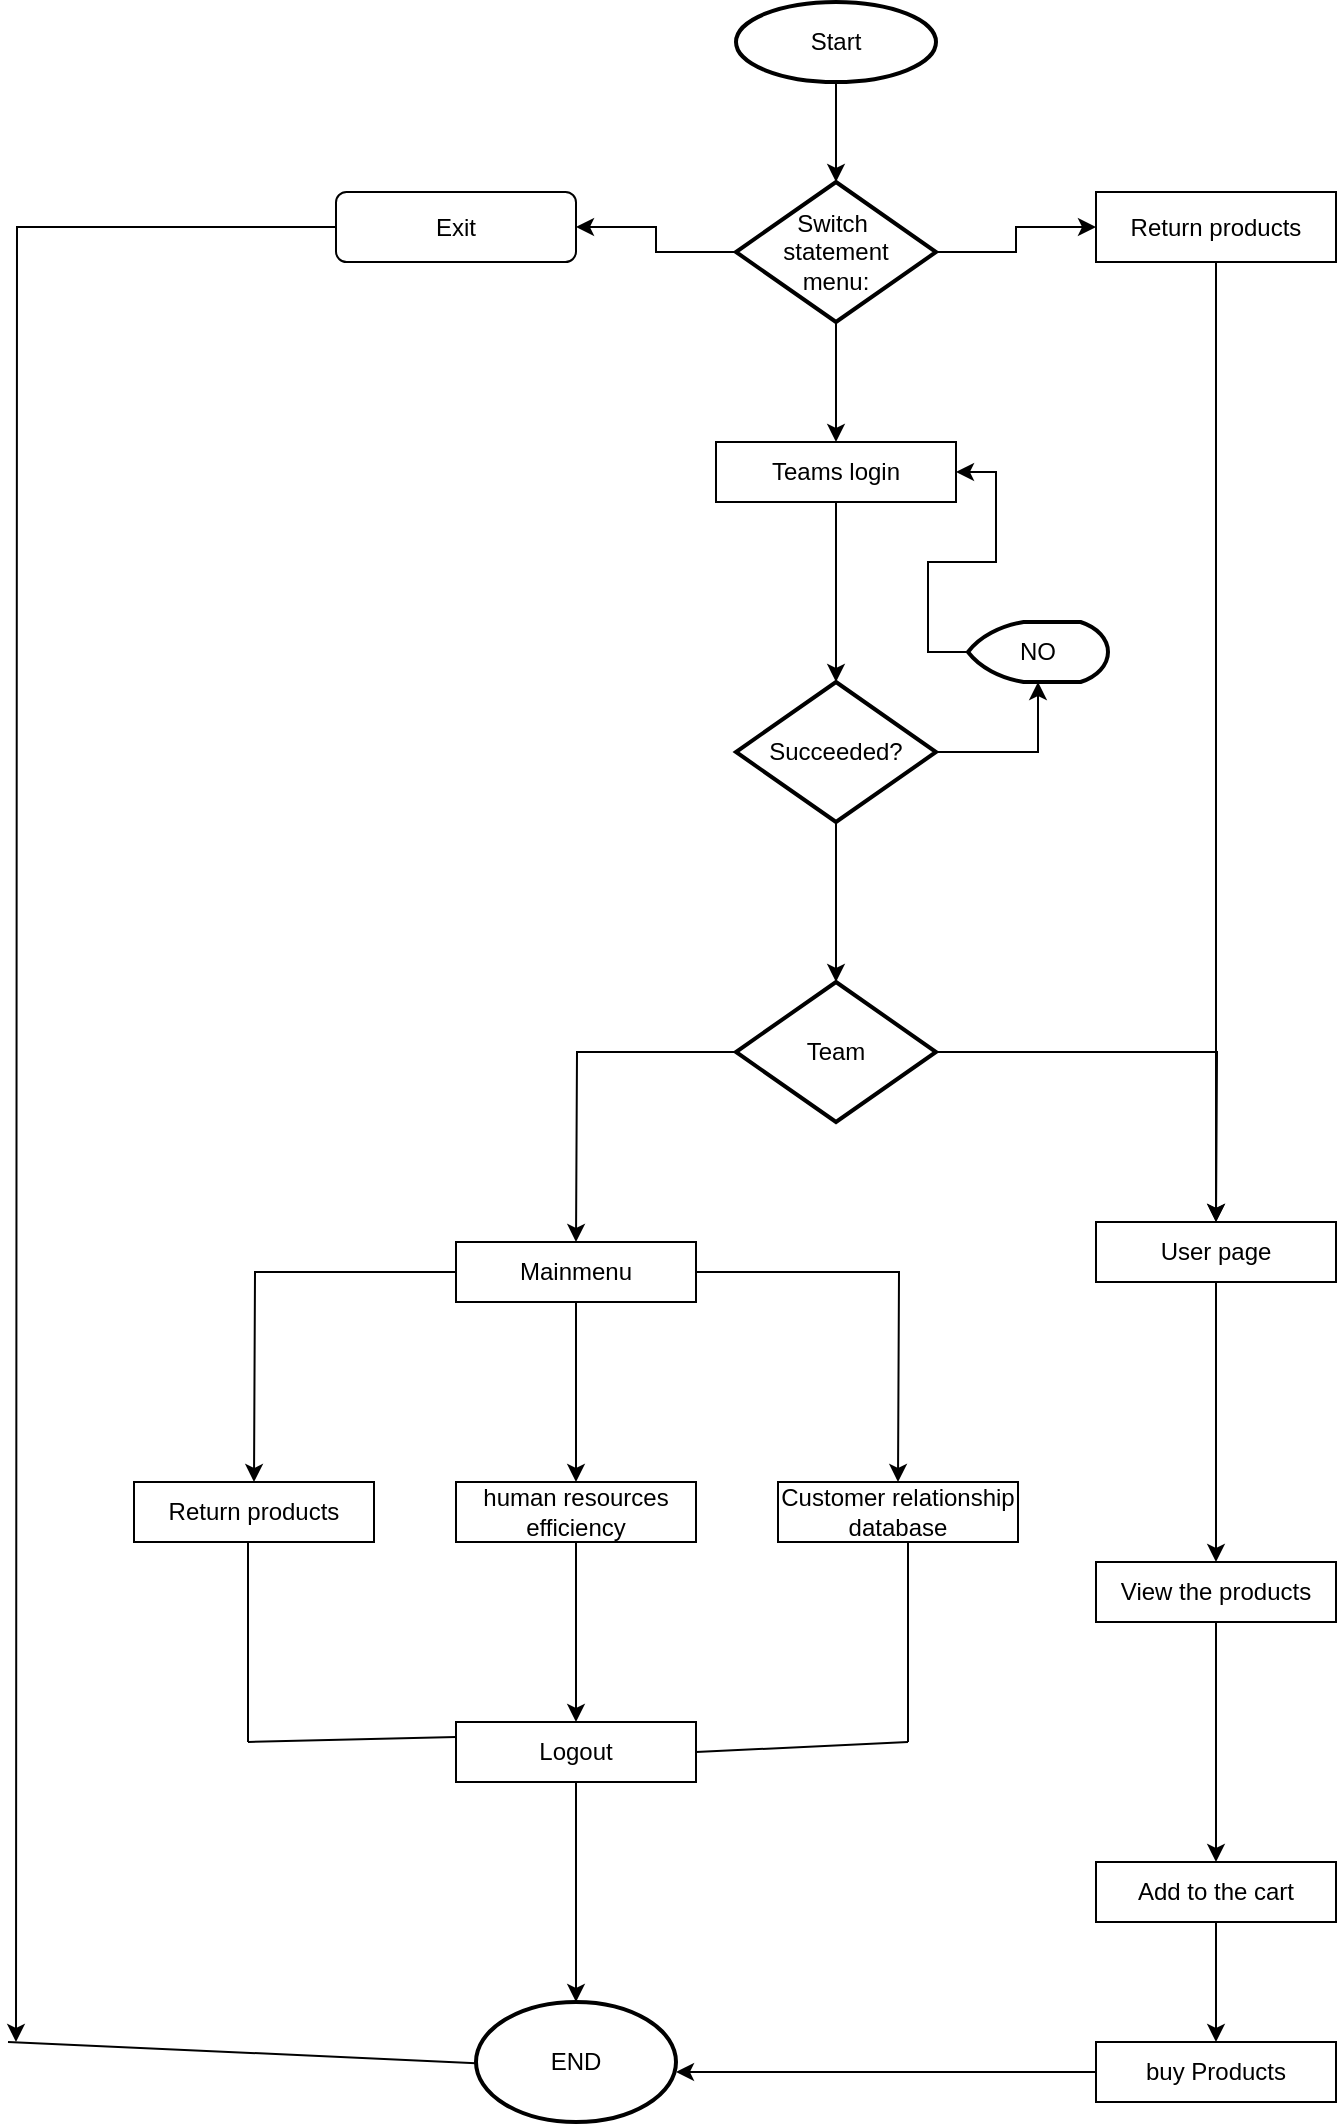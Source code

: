 <mxfile version="14.5.1" type="device"><diagram id="C5RBs43oDa-KdzZeNtuy" name="Page-1"><mxGraphModel dx="852" dy="504" grid="1" gridSize="10" guides="1" tooltips="1" connect="1" arrows="1" fold="1" page="1" pageScale="1" pageWidth="827" pageHeight="1169" math="0" shadow="0"><root><mxCell id="WIyWlLk6GJQsqaUBKTNV-0"/><mxCell id="WIyWlLk6GJQsqaUBKTNV-1" parent="WIyWlLk6GJQsqaUBKTNV-0"/><mxCell id="RROpxBruUC46_PVqsh_s-2" value="" style="edgeStyle=orthogonalEdgeStyle;rounded=0;orthogonalLoop=1;jettySize=auto;html=1;" parent="WIyWlLk6GJQsqaUBKTNV-1" source="RROpxBruUC46_PVqsh_s-0" edge="1"><mxGeometry relative="1" as="geometry"><mxPoint x="494" y="110" as="targetPoint"/></mxGeometry></mxCell><mxCell id="RROpxBruUC46_PVqsh_s-0" value="Start" style="strokeWidth=2;html=1;shape=mxgraph.flowchart.start_1;whiteSpace=wrap;" parent="WIyWlLk6GJQsqaUBKTNV-1" vertex="1"><mxGeometry x="444" y="20" width="100" height="40" as="geometry"/></mxCell><mxCell id="RROpxBruUC46_PVqsh_s-6" value="" style="edgeStyle=orthogonalEdgeStyle;rounded=0;orthogonalLoop=1;jettySize=auto;html=1;" parent="WIyWlLk6GJQsqaUBKTNV-1" source="RROpxBruUC46_PVqsh_s-3" edge="1"><mxGeometry relative="1" as="geometry"><mxPoint x="494" y="240" as="targetPoint"/></mxGeometry></mxCell><mxCell id="RROpxBruUC46_PVqsh_s-13" value="" style="edgeStyle=orthogonalEdgeStyle;rounded=0;orthogonalLoop=1;jettySize=auto;html=1;entryX=1;entryY=0.5;entryDx=0;entryDy=0;" parent="WIyWlLk6GJQsqaUBKTNV-1" source="RROpxBruUC46_PVqsh_s-3" target="RROpxBruUC46_PVqsh_s-14" edge="1"><mxGeometry relative="1" as="geometry"><mxPoint x="364" y="210" as="targetPoint"/></mxGeometry></mxCell><mxCell id="RROpxBruUC46_PVqsh_s-16" value="" style="edgeStyle=orthogonalEdgeStyle;rounded=0;orthogonalLoop=1;jettySize=auto;html=1;entryX=0;entryY=0.5;entryDx=0;entryDy=0;" parent="WIyWlLk6GJQsqaUBKTNV-1" source="RROpxBruUC46_PVqsh_s-3" target="RROpxBruUC46_PVqsh_s-17" edge="1"><mxGeometry relative="1" as="geometry"><mxPoint x="624" y="210" as="targetPoint"/></mxGeometry></mxCell><mxCell id="RROpxBruUC46_PVqsh_s-3" value="Switch&amp;nbsp;&lt;br&gt;statement&lt;br&gt;menu:" style="strokeWidth=2;html=1;shape=mxgraph.flowchart.decision;whiteSpace=wrap;" parent="WIyWlLk6GJQsqaUBKTNV-1" vertex="1"><mxGeometry x="444" y="110" width="100" height="70" as="geometry"/></mxCell><mxCell id="RROpxBruUC46_PVqsh_s-8" value="" style="edgeStyle=orthogonalEdgeStyle;rounded=0;orthogonalLoop=1;jettySize=auto;html=1;" parent="WIyWlLk6GJQsqaUBKTNV-1" source="RROpxBruUC46_PVqsh_s-4" edge="1"><mxGeometry relative="1" as="geometry"><mxPoint x="494" y="360" as="targetPoint"/></mxGeometry></mxCell><mxCell id="RROpxBruUC46_PVqsh_s-4" value="Teams login" style="rounded=0;whiteSpace=wrap;html=1;" parent="WIyWlLk6GJQsqaUBKTNV-1" vertex="1"><mxGeometry x="434" y="240" width="120" height="30" as="geometry"/></mxCell><mxCell id="RROpxBruUC46_PVqsh_s-11" value="" style="edgeStyle=orthogonalEdgeStyle;rounded=0;orthogonalLoop=1;jettySize=auto;html=1;" parent="WIyWlLk6GJQsqaUBKTNV-1" source="RROpxBruUC46_PVqsh_s-9" edge="1"><mxGeometry relative="1" as="geometry"><mxPoint x="494" y="510" as="targetPoint"/></mxGeometry></mxCell><mxCell id="RROpxBruUC46_PVqsh_s-48" style="edgeStyle=orthogonalEdgeStyle;rounded=0;orthogonalLoop=1;jettySize=auto;html=1;entryX=0.5;entryY=1;entryDx=0;entryDy=0;entryPerimeter=0;" parent="WIyWlLk6GJQsqaUBKTNV-1" source="RROpxBruUC46_PVqsh_s-9" target="RROpxBruUC46_PVqsh_s-47" edge="1"><mxGeometry relative="1" as="geometry"/></mxCell><mxCell id="RROpxBruUC46_PVqsh_s-9" value="Succeeded?" style="strokeWidth=2;html=1;shape=mxgraph.flowchart.decision;whiteSpace=wrap;" parent="WIyWlLk6GJQsqaUBKTNV-1" vertex="1"><mxGeometry x="444" y="360" width="100" height="70" as="geometry"/></mxCell><mxCell id="RROpxBruUC46_PVqsh_s-28" value="" style="edgeStyle=orthogonalEdgeStyle;rounded=0;orthogonalLoop=1;jettySize=auto;html=1;" parent="WIyWlLk6GJQsqaUBKTNV-1" source="RROpxBruUC46_PVqsh_s-10" edge="1"><mxGeometry relative="1" as="geometry"><mxPoint x="364" y="640" as="targetPoint"/></mxGeometry></mxCell><mxCell id="RROpxBruUC46_PVqsh_s-50" style="edgeStyle=orthogonalEdgeStyle;rounded=0;orthogonalLoop=1;jettySize=auto;html=1;" parent="WIyWlLk6GJQsqaUBKTNV-1" source="RROpxBruUC46_PVqsh_s-10" edge="1"><mxGeometry relative="1" as="geometry"><mxPoint x="684" y="630" as="targetPoint"/></mxGeometry></mxCell><mxCell id="RROpxBruUC46_PVqsh_s-10" value="Team" style="strokeWidth=2;html=1;shape=mxgraph.flowchart.decision;whiteSpace=wrap;" parent="WIyWlLk6GJQsqaUBKTNV-1" vertex="1"><mxGeometry x="444" y="510" width="100" height="70" as="geometry"/></mxCell><mxCell id="RROpxBruUC46_PVqsh_s-51" style="edgeStyle=orthogonalEdgeStyle;rounded=0;orthogonalLoop=1;jettySize=auto;html=1;" parent="WIyWlLk6GJQsqaUBKTNV-1" source="RROpxBruUC46_PVqsh_s-14" edge="1"><mxGeometry relative="1" as="geometry"><mxPoint x="84" y="1040" as="targetPoint"/></mxGeometry></mxCell><mxCell id="RROpxBruUC46_PVqsh_s-14" value="Exit" style="rounded=1;whiteSpace=wrap;html=1;" parent="WIyWlLk6GJQsqaUBKTNV-1" vertex="1"><mxGeometry x="244" y="115" width="120" height="35" as="geometry"/></mxCell><mxCell id="RROpxBruUC46_PVqsh_s-19" value="" style="edgeStyle=orthogonalEdgeStyle;rounded=0;orthogonalLoop=1;jettySize=auto;html=1;" parent="WIyWlLk6GJQsqaUBKTNV-1" source="RROpxBruUC46_PVqsh_s-17" edge="1"><mxGeometry relative="1" as="geometry"><mxPoint x="684" y="630" as="targetPoint"/></mxGeometry></mxCell><mxCell id="RROpxBruUC46_PVqsh_s-17" value="Return products" style="rounded=0;whiteSpace=wrap;html=1;" parent="WIyWlLk6GJQsqaUBKTNV-1" vertex="1"><mxGeometry x="624" y="115" width="120" height="35" as="geometry"/></mxCell><mxCell id="RROpxBruUC46_PVqsh_s-22" value="" style="edgeStyle=orthogonalEdgeStyle;rounded=0;orthogonalLoop=1;jettySize=auto;html=1;" parent="WIyWlLk6GJQsqaUBKTNV-1" source="RROpxBruUC46_PVqsh_s-20" edge="1"><mxGeometry relative="1" as="geometry"><mxPoint x="684" y="800" as="targetPoint"/></mxGeometry></mxCell><mxCell id="RROpxBruUC46_PVqsh_s-20" value="User page" style="rounded=0;whiteSpace=wrap;html=1;" parent="WIyWlLk6GJQsqaUBKTNV-1" vertex="1"><mxGeometry x="624" y="630" width="120" height="30" as="geometry"/></mxCell><mxCell id="RROpxBruUC46_PVqsh_s-24" value="" style="edgeStyle=orthogonalEdgeStyle;rounded=0;orthogonalLoop=1;jettySize=auto;html=1;" parent="WIyWlLk6GJQsqaUBKTNV-1" source="RROpxBruUC46_PVqsh_s-21" edge="1"><mxGeometry relative="1" as="geometry"><mxPoint x="684" y="950" as="targetPoint"/></mxGeometry></mxCell><mxCell id="RROpxBruUC46_PVqsh_s-21" value="View the products" style="rounded=0;whiteSpace=wrap;html=1;" parent="WIyWlLk6GJQsqaUBKTNV-1" vertex="1"><mxGeometry x="624" y="800" width="120" height="30" as="geometry"/></mxCell><mxCell id="RROpxBruUC46_PVqsh_s-26" value="" style="edgeStyle=orthogonalEdgeStyle;rounded=0;orthogonalLoop=1;jettySize=auto;html=1;" parent="WIyWlLk6GJQsqaUBKTNV-1" source="RROpxBruUC46_PVqsh_s-23" edge="1"><mxGeometry relative="1" as="geometry"><mxPoint x="684" y="1040" as="targetPoint"/></mxGeometry></mxCell><mxCell id="RROpxBruUC46_PVqsh_s-23" value="Add to the cart" style="rounded=0;whiteSpace=wrap;html=1;" parent="WIyWlLk6GJQsqaUBKTNV-1" vertex="1"><mxGeometry x="624" y="950" width="120" height="30" as="geometry"/></mxCell><mxCell id="RROpxBruUC46_PVqsh_s-42" value="" style="edgeStyle=orthogonalEdgeStyle;rounded=0;orthogonalLoop=1;jettySize=auto;html=1;" parent="WIyWlLk6GJQsqaUBKTNV-1" source="RROpxBruUC46_PVqsh_s-25" edge="1"><mxGeometry relative="1" as="geometry"><mxPoint x="414" y="1055" as="targetPoint"/></mxGeometry></mxCell><mxCell id="RROpxBruUC46_PVqsh_s-25" value="buy Products" style="rounded=0;whiteSpace=wrap;html=1;" parent="WIyWlLk6GJQsqaUBKTNV-1" vertex="1"><mxGeometry x="624" y="1040" width="120" height="30" as="geometry"/></mxCell><mxCell id="RROpxBruUC46_PVqsh_s-31" value="" style="edgeStyle=orthogonalEdgeStyle;rounded=0;orthogonalLoop=1;jettySize=auto;html=1;" parent="WIyWlLk6GJQsqaUBKTNV-1" source="RROpxBruUC46_PVqsh_s-29" edge="1"><mxGeometry relative="1" as="geometry"><mxPoint x="364" y="760" as="targetPoint"/></mxGeometry></mxCell><mxCell id="RROpxBruUC46_PVqsh_s-38" value="" style="edgeStyle=orthogonalEdgeStyle;rounded=0;orthogonalLoop=1;jettySize=auto;html=1;" parent="WIyWlLk6GJQsqaUBKTNV-1" source="RROpxBruUC46_PVqsh_s-29" edge="1"><mxGeometry relative="1" as="geometry"><mxPoint x="203" y="760" as="targetPoint"/></mxGeometry></mxCell><mxCell id="RROpxBruUC46_PVqsh_s-40" value="" style="edgeStyle=orthogonalEdgeStyle;rounded=0;orthogonalLoop=1;jettySize=auto;html=1;" parent="WIyWlLk6GJQsqaUBKTNV-1" source="RROpxBruUC46_PVqsh_s-29" edge="1"><mxGeometry relative="1" as="geometry"><mxPoint x="525" y="760" as="targetPoint"/></mxGeometry></mxCell><mxCell id="RROpxBruUC46_PVqsh_s-29" value="Mainmenu" style="rounded=0;whiteSpace=wrap;html=1;" parent="WIyWlLk6GJQsqaUBKTNV-1" vertex="1"><mxGeometry x="304" y="640" width="120" height="30" as="geometry"/></mxCell><mxCell id="RROpxBruUC46_PVqsh_s-61" style="edgeStyle=orthogonalEdgeStyle;rounded=0;orthogonalLoop=1;jettySize=auto;html=1;entryX=0.5;entryY=0;entryDx=0;entryDy=0;" parent="WIyWlLk6GJQsqaUBKTNV-1" source="RROpxBruUC46_PVqsh_s-32" target="RROpxBruUC46_PVqsh_s-43" edge="1"><mxGeometry relative="1" as="geometry"><mxPoint x="364" y="874" as="targetPoint"/></mxGeometry></mxCell><mxCell id="RROpxBruUC46_PVqsh_s-32" value="human resources efficiency" style="rounded=0;whiteSpace=wrap;html=1;" parent="WIyWlLk6GJQsqaUBKTNV-1" vertex="1"><mxGeometry x="304" y="760" width="120" height="30" as="geometry"/></mxCell><mxCell id="RROpxBruUC46_PVqsh_s-35" value="Return products" style="rounded=0;whiteSpace=wrap;html=1;" parent="WIyWlLk6GJQsqaUBKTNV-1" vertex="1"><mxGeometry x="143" y="760" width="120" height="30" as="geometry"/></mxCell><mxCell id="RROpxBruUC46_PVqsh_s-33" value="Customer relationship database" style="rounded=0;whiteSpace=wrap;html=1;" parent="WIyWlLk6GJQsqaUBKTNV-1" vertex="1"><mxGeometry x="465" y="760" width="120" height="30" as="geometry"/></mxCell><mxCell id="RROpxBruUC46_PVqsh_s-46" value="" style="edgeStyle=orthogonalEdgeStyle;rounded=0;orthogonalLoop=1;jettySize=auto;html=1;" parent="WIyWlLk6GJQsqaUBKTNV-1" source="RROpxBruUC46_PVqsh_s-43" edge="1"><mxGeometry relative="1" as="geometry"><mxPoint x="364" y="1020" as="targetPoint"/></mxGeometry></mxCell><mxCell id="RROpxBruUC46_PVqsh_s-43" value="Logout" style="rounded=0;whiteSpace=wrap;html=1;" parent="WIyWlLk6GJQsqaUBKTNV-1" vertex="1"><mxGeometry x="304" y="880" width="120" height="30" as="geometry"/></mxCell><mxCell id="RROpxBruUC46_PVqsh_s-44" value="END" style="strokeWidth=2;html=1;shape=mxgraph.flowchart.start_1;whiteSpace=wrap;" parent="WIyWlLk6GJQsqaUBKTNV-1" vertex="1"><mxGeometry x="314" y="1020" width="100" height="60" as="geometry"/></mxCell><mxCell id="RROpxBruUC46_PVqsh_s-49" style="edgeStyle=orthogonalEdgeStyle;rounded=0;orthogonalLoop=1;jettySize=auto;html=1;entryX=1;entryY=0.5;entryDx=0;entryDy=0;" parent="WIyWlLk6GJQsqaUBKTNV-1" source="RROpxBruUC46_PVqsh_s-47" target="RROpxBruUC46_PVqsh_s-4" edge="1"><mxGeometry relative="1" as="geometry"/></mxCell><mxCell id="RROpxBruUC46_PVqsh_s-47" value="NO" style="strokeWidth=2;html=1;shape=mxgraph.flowchart.display;whiteSpace=wrap;" parent="WIyWlLk6GJQsqaUBKTNV-1" vertex="1"><mxGeometry x="560" y="330" width="70" height="30" as="geometry"/></mxCell><mxCell id="RROpxBruUC46_PVqsh_s-55" value="" style="endArrow=none;html=1;entryX=-0.055;entryY=0.519;entryDx=0;entryDy=0;entryPerimeter=0;" parent="WIyWlLk6GJQsqaUBKTNV-1" edge="1"><mxGeometry width="50" height="50" relative="1" as="geometry"><mxPoint x="80" y="1040" as="sourcePoint"/><mxPoint x="314" y="1050.57" as="targetPoint"/></mxGeometry></mxCell><mxCell id="RROpxBruUC46_PVqsh_s-63" value="" style="endArrow=none;html=1;" parent="WIyWlLk6GJQsqaUBKTNV-1" edge="1"><mxGeometry width="50" height="50" relative="1" as="geometry"><mxPoint x="200" y="890" as="sourcePoint"/><mxPoint x="200" y="790" as="targetPoint"/></mxGeometry></mxCell><mxCell id="RROpxBruUC46_PVqsh_s-64" value="" style="endArrow=none;html=1;entryX=0;entryY=0.25;entryDx=0;entryDy=0;" parent="WIyWlLk6GJQsqaUBKTNV-1" target="RROpxBruUC46_PVqsh_s-43" edge="1"><mxGeometry width="50" height="50" relative="1" as="geometry"><mxPoint x="200" y="890" as="sourcePoint"/><mxPoint x="300" y="891" as="targetPoint"/></mxGeometry></mxCell><mxCell id="RROpxBruUC46_PVqsh_s-65" value="" style="endArrow=none;html=1;" parent="WIyWlLk6GJQsqaUBKTNV-1" edge="1"><mxGeometry width="50" height="50" relative="1" as="geometry"><mxPoint x="530" y="890" as="sourcePoint"/><mxPoint x="530" y="790" as="targetPoint"/></mxGeometry></mxCell><mxCell id="RROpxBruUC46_PVqsh_s-66" value="" style="endArrow=none;html=1;exitX=1;exitY=0.5;exitDx=0;exitDy=0;" parent="WIyWlLk6GJQsqaUBKTNV-1" source="RROpxBruUC46_PVqsh_s-43" edge="1"><mxGeometry width="50" height="50" relative="1" as="geometry"><mxPoint x="480" y="930" as="sourcePoint"/><mxPoint x="530" y="890" as="targetPoint"/></mxGeometry></mxCell></root></mxGraphModel></diagram></mxfile>